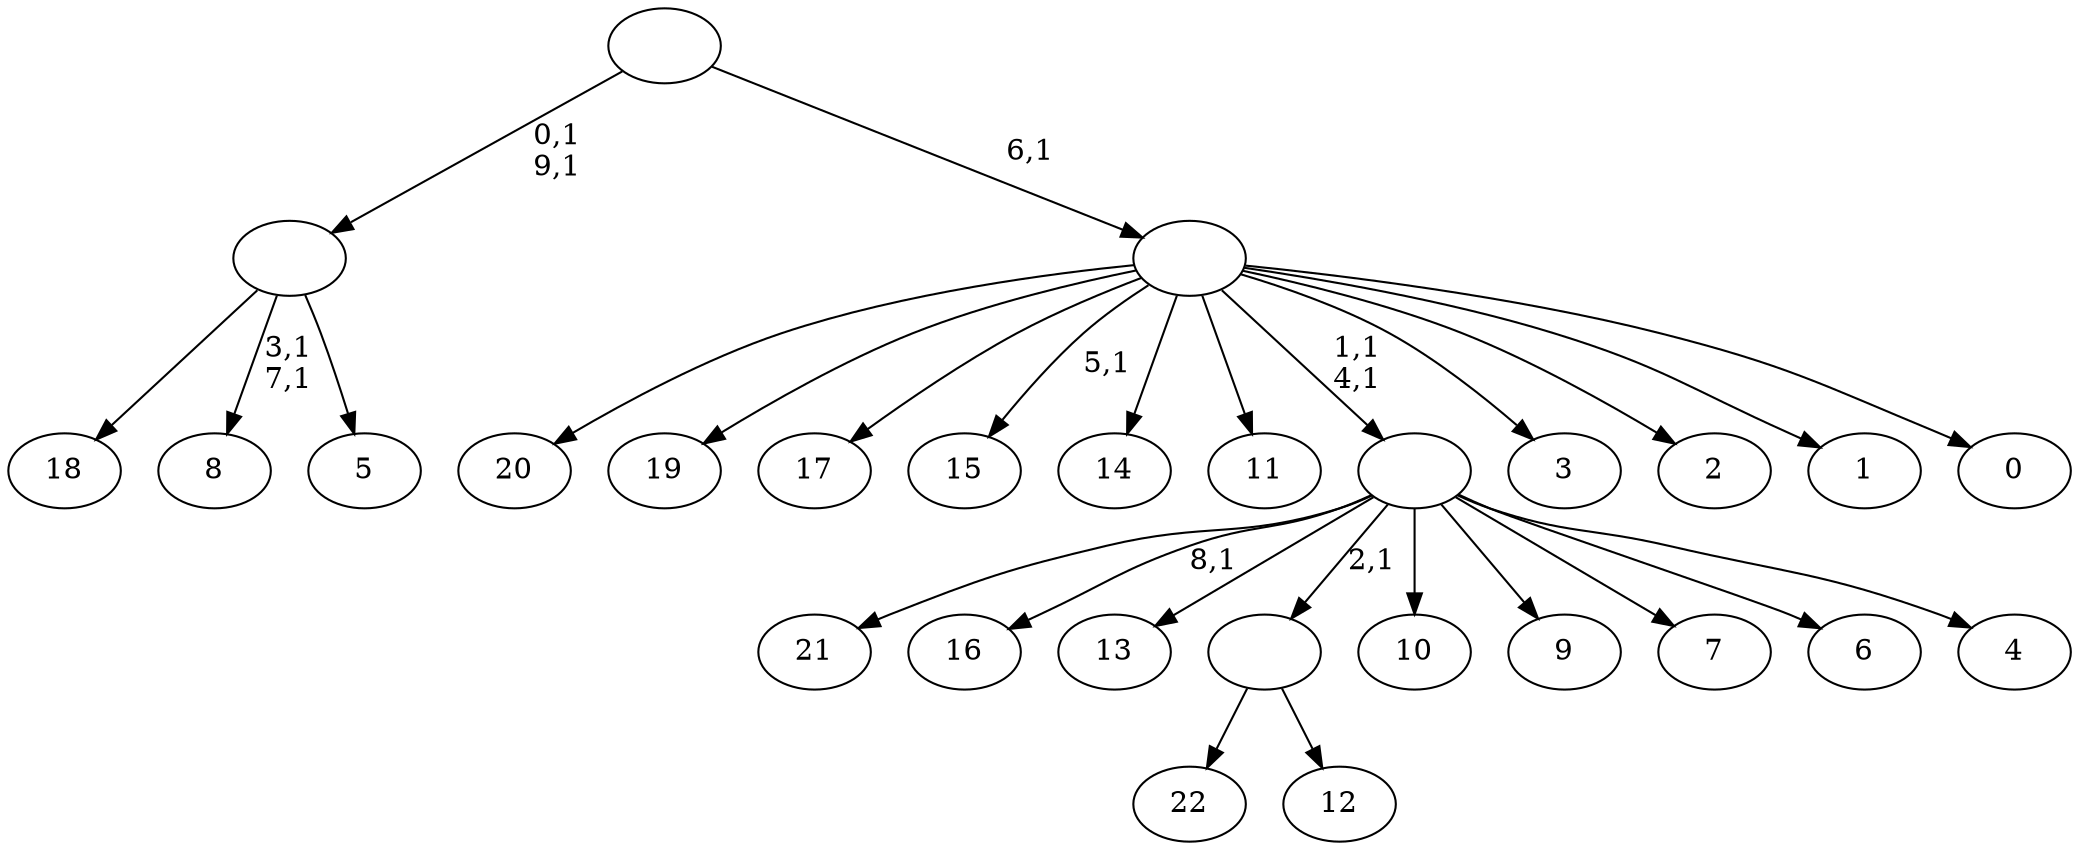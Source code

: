 digraph T {
	33 [label="22"]
	32 [label="21"]
	31 [label="20"]
	30 [label="19"]
	29 [label="18"]
	28 [label="17"]
	27 [label="16"]
	25 [label="15"]
	23 [label="14"]
	22 [label="13"]
	21 [label="12"]
	20 [label=""]
	19 [label="11"]
	18 [label="10"]
	17 [label="9"]
	16 [label="8"]
	13 [label="7"]
	12 [label="6"]
	11 [label="5"]
	10 [label=""]
	8 [label="4"]
	7 [label=""]
	5 [label="3"]
	4 [label="2"]
	3 [label="1"]
	2 [label="0"]
	1 [label=""]
	0 [label=""]
	20 -> 33 [label=""]
	20 -> 21 [label=""]
	10 -> 16 [label="3,1\n7,1"]
	10 -> 29 [label=""]
	10 -> 11 [label=""]
	7 -> 27 [label="8,1"]
	7 -> 32 [label=""]
	7 -> 22 [label=""]
	7 -> 20 [label="2,1"]
	7 -> 18 [label=""]
	7 -> 17 [label=""]
	7 -> 13 [label=""]
	7 -> 12 [label=""]
	7 -> 8 [label=""]
	1 -> 7 [label="1,1\n4,1"]
	1 -> 25 [label="5,1"]
	1 -> 31 [label=""]
	1 -> 30 [label=""]
	1 -> 28 [label=""]
	1 -> 23 [label=""]
	1 -> 19 [label=""]
	1 -> 5 [label=""]
	1 -> 4 [label=""]
	1 -> 3 [label=""]
	1 -> 2 [label=""]
	0 -> 10 [label="0,1\n9,1"]
	0 -> 1 [label="6,1"]
}
